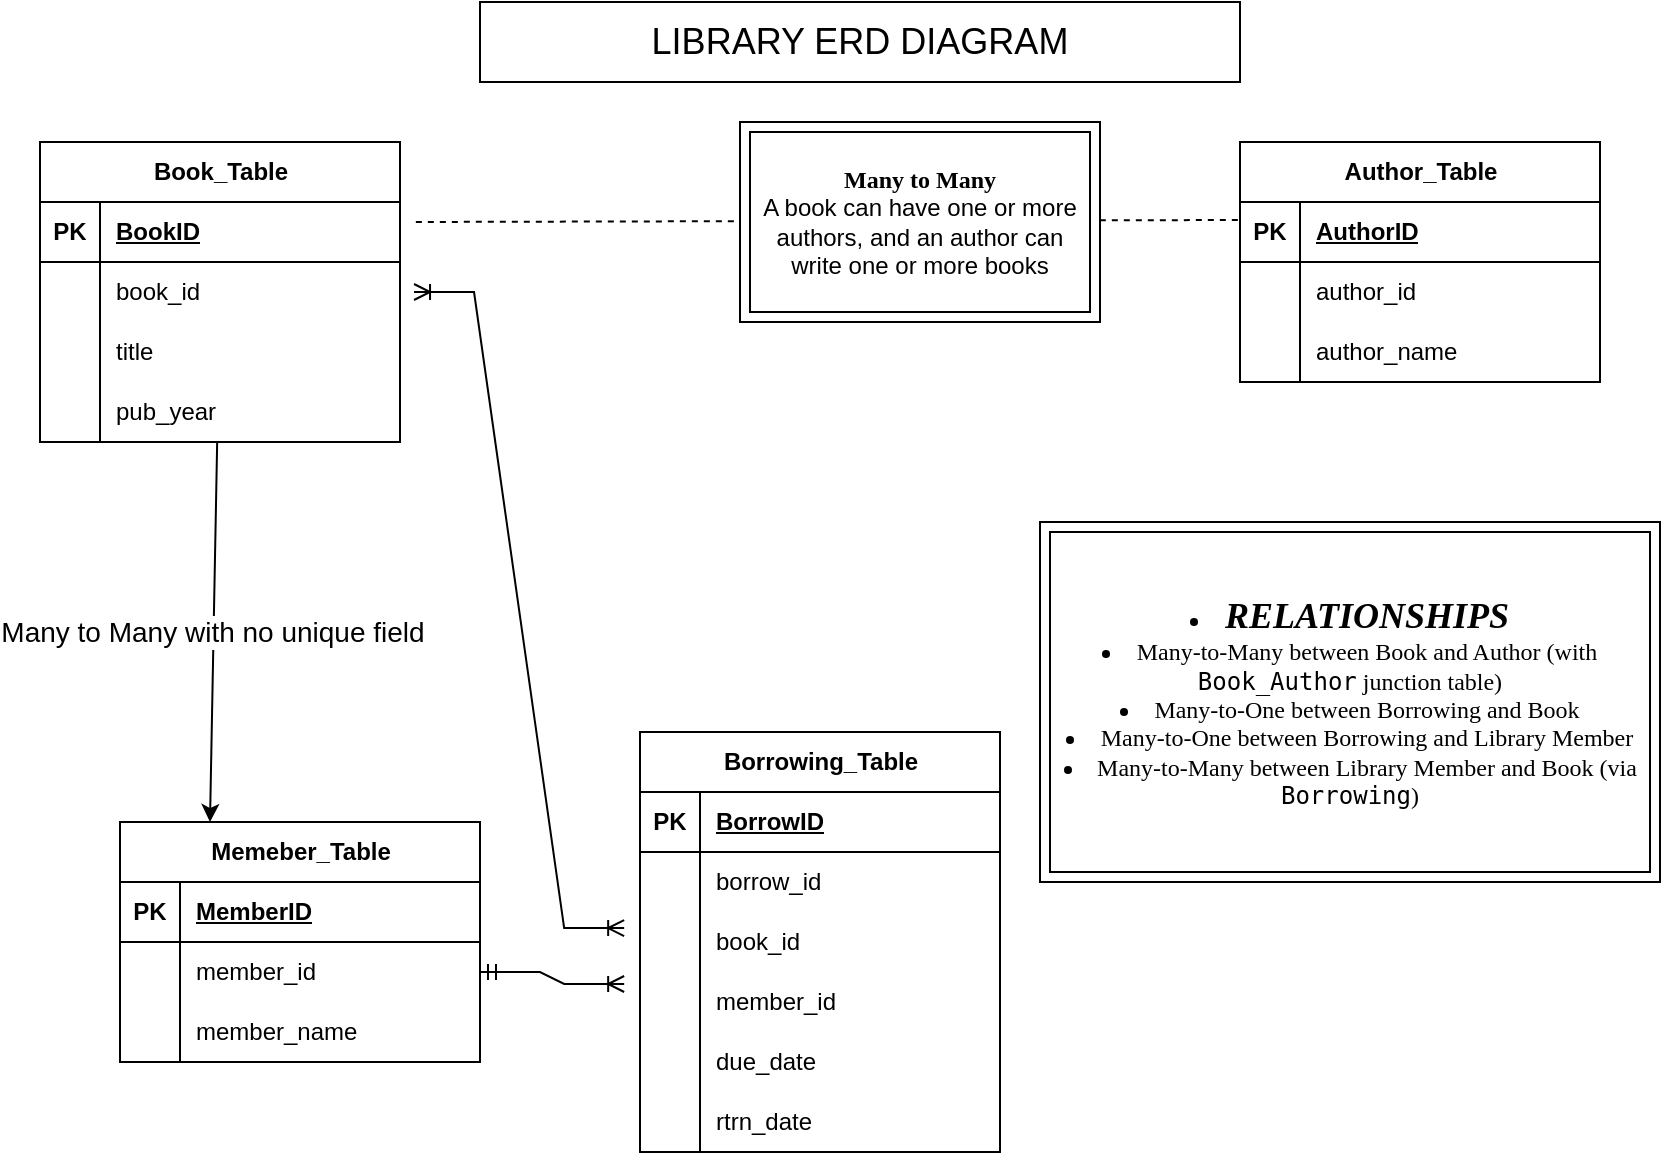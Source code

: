 <mxfile version="24.6.3" type="device">
  <diagram id="R2lEEEUBdFMjLlhIrx00" name="Page-1">
    <mxGraphModel dx="1674" dy="746" grid="1" gridSize="10" guides="1" tooltips="1" connect="1" arrows="1" fold="1" page="1" pageScale="1" pageWidth="850" pageHeight="1100" math="0" shadow="0" extFonts="Permanent Marker^https://fonts.googleapis.com/css?family=Permanent+Marker">
      <root>
        <mxCell id="0" />
        <mxCell id="1" parent="0" />
        <mxCell id="0IO51iMjSCGOp1AH50_7-1" value="Memeber_Table" style="shape=table;startSize=30;container=1;collapsible=1;childLayout=tableLayout;fixedRows=1;rowLines=0;fontStyle=1;align=center;resizeLast=1;html=1;" vertex="1" parent="1">
          <mxGeometry x="70" y="430" width="180" height="120" as="geometry" />
        </mxCell>
        <mxCell id="0IO51iMjSCGOp1AH50_7-2" value="" style="shape=tableRow;horizontal=0;startSize=0;swimlaneHead=0;swimlaneBody=0;fillColor=none;collapsible=0;dropTarget=0;points=[[0,0.5],[1,0.5]];portConstraint=eastwest;top=0;left=0;right=0;bottom=1;" vertex="1" parent="0IO51iMjSCGOp1AH50_7-1">
          <mxGeometry y="30" width="180" height="30" as="geometry" />
        </mxCell>
        <mxCell id="0IO51iMjSCGOp1AH50_7-3" value="PK" style="shape=partialRectangle;connectable=0;fillColor=none;top=0;left=0;bottom=0;right=0;fontStyle=1;overflow=hidden;whiteSpace=wrap;html=1;" vertex="1" parent="0IO51iMjSCGOp1AH50_7-2">
          <mxGeometry width="30" height="30" as="geometry">
            <mxRectangle width="30" height="30" as="alternateBounds" />
          </mxGeometry>
        </mxCell>
        <mxCell id="0IO51iMjSCGOp1AH50_7-4" value="MemberID" style="shape=partialRectangle;connectable=0;fillColor=none;top=0;left=0;bottom=0;right=0;align=left;spacingLeft=6;fontStyle=5;overflow=hidden;whiteSpace=wrap;html=1;" vertex="1" parent="0IO51iMjSCGOp1AH50_7-2">
          <mxGeometry x="30" width="150" height="30" as="geometry">
            <mxRectangle width="150" height="30" as="alternateBounds" />
          </mxGeometry>
        </mxCell>
        <mxCell id="0IO51iMjSCGOp1AH50_7-5" value="" style="shape=tableRow;horizontal=0;startSize=0;swimlaneHead=0;swimlaneBody=0;fillColor=none;collapsible=0;dropTarget=0;points=[[0,0.5],[1,0.5]];portConstraint=eastwest;top=0;left=0;right=0;bottom=0;" vertex="1" parent="0IO51iMjSCGOp1AH50_7-1">
          <mxGeometry y="60" width="180" height="30" as="geometry" />
        </mxCell>
        <mxCell id="0IO51iMjSCGOp1AH50_7-6" value="" style="shape=partialRectangle;connectable=0;fillColor=none;top=0;left=0;bottom=0;right=0;editable=1;overflow=hidden;whiteSpace=wrap;html=1;" vertex="1" parent="0IO51iMjSCGOp1AH50_7-5">
          <mxGeometry width="30" height="30" as="geometry">
            <mxRectangle width="30" height="30" as="alternateBounds" />
          </mxGeometry>
        </mxCell>
        <mxCell id="0IO51iMjSCGOp1AH50_7-7" value="member_id" style="shape=partialRectangle;connectable=0;fillColor=none;top=0;left=0;bottom=0;right=0;align=left;spacingLeft=6;overflow=hidden;whiteSpace=wrap;html=1;" vertex="1" parent="0IO51iMjSCGOp1AH50_7-5">
          <mxGeometry x="30" width="150" height="30" as="geometry">
            <mxRectangle width="150" height="30" as="alternateBounds" />
          </mxGeometry>
        </mxCell>
        <mxCell id="0IO51iMjSCGOp1AH50_7-8" value="" style="shape=tableRow;horizontal=0;startSize=0;swimlaneHead=0;swimlaneBody=0;fillColor=none;collapsible=0;dropTarget=0;points=[[0,0.5],[1,0.5]];portConstraint=eastwest;top=0;left=0;right=0;bottom=0;" vertex="1" parent="0IO51iMjSCGOp1AH50_7-1">
          <mxGeometry y="90" width="180" height="30" as="geometry" />
        </mxCell>
        <mxCell id="0IO51iMjSCGOp1AH50_7-9" value="" style="shape=partialRectangle;connectable=0;fillColor=none;top=0;left=0;bottom=0;right=0;editable=1;overflow=hidden;whiteSpace=wrap;html=1;" vertex="1" parent="0IO51iMjSCGOp1AH50_7-8">
          <mxGeometry width="30" height="30" as="geometry">
            <mxRectangle width="30" height="30" as="alternateBounds" />
          </mxGeometry>
        </mxCell>
        <mxCell id="0IO51iMjSCGOp1AH50_7-10" value="member_name" style="shape=partialRectangle;connectable=0;fillColor=none;top=0;left=0;bottom=0;right=0;align=left;spacingLeft=6;overflow=hidden;whiteSpace=wrap;html=1;" vertex="1" parent="0IO51iMjSCGOp1AH50_7-8">
          <mxGeometry x="30" width="150" height="30" as="geometry">
            <mxRectangle width="150" height="30" as="alternateBounds" />
          </mxGeometry>
        </mxCell>
        <mxCell id="0IO51iMjSCGOp1AH50_7-14" value="Author_Table" style="shape=table;startSize=30;container=1;collapsible=1;childLayout=tableLayout;fixedRows=1;rowLines=0;fontStyle=1;align=center;resizeLast=1;html=1;" vertex="1" parent="1">
          <mxGeometry x="630" y="90" width="180" height="120" as="geometry" />
        </mxCell>
        <mxCell id="0IO51iMjSCGOp1AH50_7-15" value="" style="shape=tableRow;horizontal=0;startSize=0;swimlaneHead=0;swimlaneBody=0;fillColor=none;collapsible=0;dropTarget=0;points=[[0,0.5],[1,0.5]];portConstraint=eastwest;top=0;left=0;right=0;bottom=1;" vertex="1" parent="0IO51iMjSCGOp1AH50_7-14">
          <mxGeometry y="30" width="180" height="30" as="geometry" />
        </mxCell>
        <mxCell id="0IO51iMjSCGOp1AH50_7-16" value="PK" style="shape=partialRectangle;connectable=0;fillColor=none;top=0;left=0;bottom=0;right=0;fontStyle=1;overflow=hidden;whiteSpace=wrap;html=1;" vertex="1" parent="0IO51iMjSCGOp1AH50_7-15">
          <mxGeometry width="30" height="30" as="geometry">
            <mxRectangle width="30" height="30" as="alternateBounds" />
          </mxGeometry>
        </mxCell>
        <mxCell id="0IO51iMjSCGOp1AH50_7-17" value="AuthorID" style="shape=partialRectangle;connectable=0;fillColor=none;top=0;left=0;bottom=0;right=0;align=left;spacingLeft=6;fontStyle=5;overflow=hidden;whiteSpace=wrap;html=1;" vertex="1" parent="0IO51iMjSCGOp1AH50_7-15">
          <mxGeometry x="30" width="150" height="30" as="geometry">
            <mxRectangle width="150" height="30" as="alternateBounds" />
          </mxGeometry>
        </mxCell>
        <mxCell id="0IO51iMjSCGOp1AH50_7-18" value="" style="shape=tableRow;horizontal=0;startSize=0;swimlaneHead=0;swimlaneBody=0;fillColor=none;collapsible=0;dropTarget=0;points=[[0,0.5],[1,0.5]];portConstraint=eastwest;top=0;left=0;right=0;bottom=0;" vertex="1" parent="0IO51iMjSCGOp1AH50_7-14">
          <mxGeometry y="60" width="180" height="30" as="geometry" />
        </mxCell>
        <mxCell id="0IO51iMjSCGOp1AH50_7-19" value="" style="shape=partialRectangle;connectable=0;fillColor=none;top=0;left=0;bottom=0;right=0;editable=1;overflow=hidden;whiteSpace=wrap;html=1;" vertex="1" parent="0IO51iMjSCGOp1AH50_7-18">
          <mxGeometry width="30" height="30" as="geometry">
            <mxRectangle width="30" height="30" as="alternateBounds" />
          </mxGeometry>
        </mxCell>
        <mxCell id="0IO51iMjSCGOp1AH50_7-20" value="author_id" style="shape=partialRectangle;connectable=0;fillColor=none;top=0;left=0;bottom=0;right=0;align=left;spacingLeft=6;overflow=hidden;whiteSpace=wrap;html=1;" vertex="1" parent="0IO51iMjSCGOp1AH50_7-18">
          <mxGeometry x="30" width="150" height="30" as="geometry">
            <mxRectangle width="150" height="30" as="alternateBounds" />
          </mxGeometry>
        </mxCell>
        <mxCell id="0IO51iMjSCGOp1AH50_7-21" value="" style="shape=tableRow;horizontal=0;startSize=0;swimlaneHead=0;swimlaneBody=0;fillColor=none;collapsible=0;dropTarget=0;points=[[0,0.5],[1,0.5]];portConstraint=eastwest;top=0;left=0;right=0;bottom=0;" vertex="1" parent="0IO51iMjSCGOp1AH50_7-14">
          <mxGeometry y="90" width="180" height="30" as="geometry" />
        </mxCell>
        <mxCell id="0IO51iMjSCGOp1AH50_7-22" value="" style="shape=partialRectangle;connectable=0;fillColor=none;top=0;left=0;bottom=0;right=0;editable=1;overflow=hidden;whiteSpace=wrap;html=1;" vertex="1" parent="0IO51iMjSCGOp1AH50_7-21">
          <mxGeometry width="30" height="30" as="geometry">
            <mxRectangle width="30" height="30" as="alternateBounds" />
          </mxGeometry>
        </mxCell>
        <mxCell id="0IO51iMjSCGOp1AH50_7-23" value="author_name" style="shape=partialRectangle;connectable=0;fillColor=none;top=0;left=0;bottom=0;right=0;align=left;spacingLeft=6;overflow=hidden;whiteSpace=wrap;html=1;" vertex="1" parent="0IO51iMjSCGOp1AH50_7-21">
          <mxGeometry x="30" width="150" height="30" as="geometry">
            <mxRectangle width="150" height="30" as="alternateBounds" />
          </mxGeometry>
        </mxCell>
        <mxCell id="0IO51iMjSCGOp1AH50_7-27" value="Borrowing_Table" style="shape=table;startSize=30;container=1;collapsible=1;childLayout=tableLayout;fixedRows=1;rowLines=0;fontStyle=1;align=center;resizeLast=1;html=1;" vertex="1" parent="1">
          <mxGeometry x="330" y="385" width="180" height="210" as="geometry" />
        </mxCell>
        <mxCell id="0IO51iMjSCGOp1AH50_7-28" value="" style="shape=tableRow;horizontal=0;startSize=0;swimlaneHead=0;swimlaneBody=0;fillColor=none;collapsible=0;dropTarget=0;points=[[0,0.5],[1,0.5]];portConstraint=eastwest;top=0;left=0;right=0;bottom=1;" vertex="1" parent="0IO51iMjSCGOp1AH50_7-27">
          <mxGeometry y="30" width="180" height="30" as="geometry" />
        </mxCell>
        <mxCell id="0IO51iMjSCGOp1AH50_7-29" value="PK" style="shape=partialRectangle;connectable=0;fillColor=none;top=0;left=0;bottom=0;right=0;fontStyle=1;overflow=hidden;whiteSpace=wrap;html=1;" vertex="1" parent="0IO51iMjSCGOp1AH50_7-28">
          <mxGeometry width="30" height="30" as="geometry">
            <mxRectangle width="30" height="30" as="alternateBounds" />
          </mxGeometry>
        </mxCell>
        <mxCell id="0IO51iMjSCGOp1AH50_7-30" value="BorrowID" style="shape=partialRectangle;connectable=0;fillColor=none;top=0;left=0;bottom=0;right=0;align=left;spacingLeft=6;fontStyle=5;overflow=hidden;whiteSpace=wrap;html=1;" vertex="1" parent="0IO51iMjSCGOp1AH50_7-28">
          <mxGeometry x="30" width="150" height="30" as="geometry">
            <mxRectangle width="150" height="30" as="alternateBounds" />
          </mxGeometry>
        </mxCell>
        <mxCell id="0IO51iMjSCGOp1AH50_7-31" value="" style="shape=tableRow;horizontal=0;startSize=0;swimlaneHead=0;swimlaneBody=0;fillColor=none;collapsible=0;dropTarget=0;points=[[0,0.5],[1,0.5]];portConstraint=eastwest;top=0;left=0;right=0;bottom=0;" vertex="1" parent="0IO51iMjSCGOp1AH50_7-27">
          <mxGeometry y="60" width="180" height="30" as="geometry" />
        </mxCell>
        <mxCell id="0IO51iMjSCGOp1AH50_7-32" value="" style="shape=partialRectangle;connectable=0;fillColor=none;top=0;left=0;bottom=0;right=0;editable=1;overflow=hidden;whiteSpace=wrap;html=1;" vertex="1" parent="0IO51iMjSCGOp1AH50_7-31">
          <mxGeometry width="30" height="30" as="geometry">
            <mxRectangle width="30" height="30" as="alternateBounds" />
          </mxGeometry>
        </mxCell>
        <mxCell id="0IO51iMjSCGOp1AH50_7-33" value="borrow_id" style="shape=partialRectangle;connectable=0;fillColor=none;top=0;left=0;bottom=0;right=0;align=left;spacingLeft=6;overflow=hidden;whiteSpace=wrap;html=1;" vertex="1" parent="0IO51iMjSCGOp1AH50_7-31">
          <mxGeometry x="30" width="150" height="30" as="geometry">
            <mxRectangle width="150" height="30" as="alternateBounds" />
          </mxGeometry>
        </mxCell>
        <mxCell id="0IO51iMjSCGOp1AH50_7-34" value="" style="shape=tableRow;horizontal=0;startSize=0;swimlaneHead=0;swimlaneBody=0;fillColor=none;collapsible=0;dropTarget=0;points=[[0,0.5],[1,0.5]];portConstraint=eastwest;top=0;left=0;right=0;bottom=0;" vertex="1" parent="0IO51iMjSCGOp1AH50_7-27">
          <mxGeometry y="90" width="180" height="30" as="geometry" />
        </mxCell>
        <mxCell id="0IO51iMjSCGOp1AH50_7-35" value="" style="shape=partialRectangle;connectable=0;fillColor=none;top=0;left=0;bottom=0;right=0;editable=1;overflow=hidden;whiteSpace=wrap;html=1;" vertex="1" parent="0IO51iMjSCGOp1AH50_7-34">
          <mxGeometry width="30" height="30" as="geometry">
            <mxRectangle width="30" height="30" as="alternateBounds" />
          </mxGeometry>
        </mxCell>
        <mxCell id="0IO51iMjSCGOp1AH50_7-36" value="book_id" style="shape=partialRectangle;connectable=0;fillColor=none;top=0;left=0;bottom=0;right=0;align=left;spacingLeft=6;overflow=hidden;whiteSpace=wrap;html=1;" vertex="1" parent="0IO51iMjSCGOp1AH50_7-34">
          <mxGeometry x="30" width="150" height="30" as="geometry">
            <mxRectangle width="150" height="30" as="alternateBounds" />
          </mxGeometry>
        </mxCell>
        <mxCell id="0IO51iMjSCGOp1AH50_7-37" value="" style="shape=tableRow;horizontal=0;startSize=0;swimlaneHead=0;swimlaneBody=0;fillColor=none;collapsible=0;dropTarget=0;points=[[0,0.5],[1,0.5]];portConstraint=eastwest;top=0;left=0;right=0;bottom=0;" vertex="1" parent="0IO51iMjSCGOp1AH50_7-27">
          <mxGeometry y="120" width="180" height="30" as="geometry" />
        </mxCell>
        <mxCell id="0IO51iMjSCGOp1AH50_7-38" value="" style="shape=partialRectangle;connectable=0;fillColor=none;top=0;left=0;bottom=0;right=0;editable=1;overflow=hidden;whiteSpace=wrap;html=1;" vertex="1" parent="0IO51iMjSCGOp1AH50_7-37">
          <mxGeometry width="30" height="30" as="geometry">
            <mxRectangle width="30" height="30" as="alternateBounds" />
          </mxGeometry>
        </mxCell>
        <mxCell id="0IO51iMjSCGOp1AH50_7-39" value="member_id" style="shape=partialRectangle;connectable=0;fillColor=none;top=0;left=0;bottom=0;right=0;align=left;spacingLeft=6;overflow=hidden;whiteSpace=wrap;html=1;" vertex="1" parent="0IO51iMjSCGOp1AH50_7-37">
          <mxGeometry x="30" width="150" height="30" as="geometry">
            <mxRectangle width="150" height="30" as="alternateBounds" />
          </mxGeometry>
        </mxCell>
        <mxCell id="0IO51iMjSCGOp1AH50_7-53" value="" style="shape=tableRow;horizontal=0;startSize=0;swimlaneHead=0;swimlaneBody=0;fillColor=none;collapsible=0;dropTarget=0;points=[[0,0.5],[1,0.5]];portConstraint=eastwest;top=0;left=0;right=0;bottom=0;" vertex="1" parent="0IO51iMjSCGOp1AH50_7-27">
          <mxGeometry y="150" width="180" height="30" as="geometry" />
        </mxCell>
        <mxCell id="0IO51iMjSCGOp1AH50_7-54" value="" style="shape=partialRectangle;connectable=0;fillColor=none;top=0;left=0;bottom=0;right=0;editable=1;overflow=hidden;whiteSpace=wrap;html=1;" vertex="1" parent="0IO51iMjSCGOp1AH50_7-53">
          <mxGeometry width="30" height="30" as="geometry">
            <mxRectangle width="30" height="30" as="alternateBounds" />
          </mxGeometry>
        </mxCell>
        <mxCell id="0IO51iMjSCGOp1AH50_7-55" value="due_date" style="shape=partialRectangle;connectable=0;fillColor=none;top=0;left=0;bottom=0;right=0;align=left;spacingLeft=6;overflow=hidden;whiteSpace=wrap;html=1;" vertex="1" parent="0IO51iMjSCGOp1AH50_7-53">
          <mxGeometry x="30" width="150" height="30" as="geometry">
            <mxRectangle width="150" height="30" as="alternateBounds" />
          </mxGeometry>
        </mxCell>
        <mxCell id="0IO51iMjSCGOp1AH50_7-56" value="" style="shape=tableRow;horizontal=0;startSize=0;swimlaneHead=0;swimlaneBody=0;fillColor=none;collapsible=0;dropTarget=0;points=[[0,0.5],[1,0.5]];portConstraint=eastwest;top=0;left=0;right=0;bottom=0;" vertex="1" parent="0IO51iMjSCGOp1AH50_7-27">
          <mxGeometry y="180" width="180" height="30" as="geometry" />
        </mxCell>
        <mxCell id="0IO51iMjSCGOp1AH50_7-57" value="" style="shape=partialRectangle;connectable=0;fillColor=none;top=0;left=0;bottom=0;right=0;editable=1;overflow=hidden;whiteSpace=wrap;html=1;" vertex="1" parent="0IO51iMjSCGOp1AH50_7-56">
          <mxGeometry width="30" height="30" as="geometry">
            <mxRectangle width="30" height="30" as="alternateBounds" />
          </mxGeometry>
        </mxCell>
        <mxCell id="0IO51iMjSCGOp1AH50_7-58" value="rtrn_date" style="shape=partialRectangle;connectable=0;fillColor=none;top=0;left=0;bottom=0;right=0;align=left;spacingLeft=6;overflow=hidden;whiteSpace=wrap;html=1;" vertex="1" parent="0IO51iMjSCGOp1AH50_7-56">
          <mxGeometry x="30" width="150" height="30" as="geometry">
            <mxRectangle width="150" height="30" as="alternateBounds" />
          </mxGeometry>
        </mxCell>
        <mxCell id="0IO51iMjSCGOp1AH50_7-40" value="Book_Table" style="shape=table;startSize=30;container=1;collapsible=1;childLayout=tableLayout;fixedRows=1;rowLines=0;fontStyle=1;align=center;resizeLast=1;html=1;" vertex="1" parent="1">
          <mxGeometry x="30" y="90" width="180" height="150" as="geometry" />
        </mxCell>
        <mxCell id="0IO51iMjSCGOp1AH50_7-41" value="" style="shape=tableRow;horizontal=0;startSize=0;swimlaneHead=0;swimlaneBody=0;fillColor=none;collapsible=0;dropTarget=0;points=[[0,0.5],[1,0.5]];portConstraint=eastwest;top=0;left=0;right=0;bottom=1;" vertex="1" parent="0IO51iMjSCGOp1AH50_7-40">
          <mxGeometry y="30" width="180" height="30" as="geometry" />
        </mxCell>
        <mxCell id="0IO51iMjSCGOp1AH50_7-42" value="PK" style="shape=partialRectangle;connectable=0;fillColor=none;top=0;left=0;bottom=0;right=0;fontStyle=1;overflow=hidden;whiteSpace=wrap;html=1;" vertex="1" parent="0IO51iMjSCGOp1AH50_7-41">
          <mxGeometry width="30" height="30" as="geometry">
            <mxRectangle width="30" height="30" as="alternateBounds" />
          </mxGeometry>
        </mxCell>
        <mxCell id="0IO51iMjSCGOp1AH50_7-43" value="BookID" style="shape=partialRectangle;connectable=0;fillColor=none;top=0;left=0;bottom=0;right=0;align=left;spacingLeft=6;fontStyle=5;overflow=hidden;whiteSpace=wrap;html=1;" vertex="1" parent="0IO51iMjSCGOp1AH50_7-41">
          <mxGeometry x="30" width="150" height="30" as="geometry">
            <mxRectangle width="150" height="30" as="alternateBounds" />
          </mxGeometry>
        </mxCell>
        <mxCell id="0IO51iMjSCGOp1AH50_7-44" value="" style="shape=tableRow;horizontal=0;startSize=0;swimlaneHead=0;swimlaneBody=0;fillColor=none;collapsible=0;dropTarget=0;points=[[0,0.5],[1,0.5]];portConstraint=eastwest;top=0;left=0;right=0;bottom=0;" vertex="1" parent="0IO51iMjSCGOp1AH50_7-40">
          <mxGeometry y="60" width="180" height="30" as="geometry" />
        </mxCell>
        <mxCell id="0IO51iMjSCGOp1AH50_7-45" value="" style="shape=partialRectangle;connectable=0;fillColor=none;top=0;left=0;bottom=0;right=0;editable=1;overflow=hidden;whiteSpace=wrap;html=1;" vertex="1" parent="0IO51iMjSCGOp1AH50_7-44">
          <mxGeometry width="30" height="30" as="geometry">
            <mxRectangle width="30" height="30" as="alternateBounds" />
          </mxGeometry>
        </mxCell>
        <mxCell id="0IO51iMjSCGOp1AH50_7-46" value="book_id" style="shape=partialRectangle;connectable=0;fillColor=none;top=0;left=0;bottom=0;right=0;align=left;spacingLeft=6;overflow=hidden;whiteSpace=wrap;html=1;" vertex="1" parent="0IO51iMjSCGOp1AH50_7-44">
          <mxGeometry x="30" width="150" height="30" as="geometry">
            <mxRectangle width="150" height="30" as="alternateBounds" />
          </mxGeometry>
        </mxCell>
        <mxCell id="0IO51iMjSCGOp1AH50_7-47" value="" style="shape=tableRow;horizontal=0;startSize=0;swimlaneHead=0;swimlaneBody=0;fillColor=none;collapsible=0;dropTarget=0;points=[[0,0.5],[1,0.5]];portConstraint=eastwest;top=0;left=0;right=0;bottom=0;" vertex="1" parent="0IO51iMjSCGOp1AH50_7-40">
          <mxGeometry y="90" width="180" height="30" as="geometry" />
        </mxCell>
        <mxCell id="0IO51iMjSCGOp1AH50_7-48" value="" style="shape=partialRectangle;connectable=0;fillColor=none;top=0;left=0;bottom=0;right=0;editable=1;overflow=hidden;whiteSpace=wrap;html=1;" vertex="1" parent="0IO51iMjSCGOp1AH50_7-47">
          <mxGeometry width="30" height="30" as="geometry">
            <mxRectangle width="30" height="30" as="alternateBounds" />
          </mxGeometry>
        </mxCell>
        <mxCell id="0IO51iMjSCGOp1AH50_7-49" value="title" style="shape=partialRectangle;connectable=0;fillColor=none;top=0;left=0;bottom=0;right=0;align=left;spacingLeft=6;overflow=hidden;whiteSpace=wrap;html=1;" vertex="1" parent="0IO51iMjSCGOp1AH50_7-47">
          <mxGeometry x="30" width="150" height="30" as="geometry">
            <mxRectangle width="150" height="30" as="alternateBounds" />
          </mxGeometry>
        </mxCell>
        <mxCell id="0IO51iMjSCGOp1AH50_7-50" value="" style="shape=tableRow;horizontal=0;startSize=0;swimlaneHead=0;swimlaneBody=0;fillColor=none;collapsible=0;dropTarget=0;points=[[0,0.5],[1,0.5]];portConstraint=eastwest;top=0;left=0;right=0;bottom=0;" vertex="1" parent="0IO51iMjSCGOp1AH50_7-40">
          <mxGeometry y="120" width="180" height="30" as="geometry" />
        </mxCell>
        <mxCell id="0IO51iMjSCGOp1AH50_7-51" value="" style="shape=partialRectangle;connectable=0;fillColor=none;top=0;left=0;bottom=0;right=0;editable=1;overflow=hidden;whiteSpace=wrap;html=1;" vertex="1" parent="0IO51iMjSCGOp1AH50_7-50">
          <mxGeometry width="30" height="30" as="geometry">
            <mxRectangle width="30" height="30" as="alternateBounds" />
          </mxGeometry>
        </mxCell>
        <mxCell id="0IO51iMjSCGOp1AH50_7-52" value="pub_year" style="shape=partialRectangle;connectable=0;fillColor=none;top=0;left=0;bottom=0;right=0;align=left;spacingLeft=6;overflow=hidden;whiteSpace=wrap;html=1;" vertex="1" parent="0IO51iMjSCGOp1AH50_7-50">
          <mxGeometry x="30" width="150" height="30" as="geometry">
            <mxRectangle width="150" height="30" as="alternateBounds" />
          </mxGeometry>
        </mxCell>
        <mxCell id="0IO51iMjSCGOp1AH50_7-65" value="" style="endArrow=none;dashed=1;html=1;rounded=0;exitX=1.044;exitY=0.333;exitDx=0;exitDy=0;exitPerimeter=0;entryX=-0.006;entryY=0.3;entryDx=0;entryDy=0;entryPerimeter=0;" edge="1" parent="1" source="0IO51iMjSCGOp1AH50_7-41" target="0IO51iMjSCGOp1AH50_7-15">
          <mxGeometry width="50" height="50" relative="1" as="geometry">
            <mxPoint x="430" y="190" as="sourcePoint" />
            <mxPoint x="480" y="140" as="targetPoint" />
            <Array as="points" />
          </mxGeometry>
        </mxCell>
        <mxCell id="0IO51iMjSCGOp1AH50_7-66" value="" style="edgeStyle=entityRelationEdgeStyle;fontSize=12;html=1;endArrow=ERoneToMany;startArrow=ERoneToMany;rounded=0;entryX=-0.044;entryY=0.267;entryDx=0;entryDy=0;entryPerimeter=0;exitX=1.039;exitY=0.5;exitDx=0;exitDy=0;exitPerimeter=0;" edge="1" parent="1" source="0IO51iMjSCGOp1AH50_7-44" target="0IO51iMjSCGOp1AH50_7-34">
          <mxGeometry width="100" height="100" relative="1" as="geometry">
            <mxPoint x="460" y="640" as="sourcePoint" />
            <mxPoint x="560" y="540" as="targetPoint" />
          </mxGeometry>
        </mxCell>
        <mxCell id="0IO51iMjSCGOp1AH50_7-67" value="" style="edgeStyle=entityRelationEdgeStyle;fontSize=12;html=1;endArrow=ERoneToMany;startArrow=ERmandOne;rounded=0;entryX=-0.044;entryY=0.2;entryDx=0;entryDy=0;entryPerimeter=0;exitX=1;exitY=0.5;exitDx=0;exitDy=0;" edge="1" parent="1" source="0IO51iMjSCGOp1AH50_7-5" target="0IO51iMjSCGOp1AH50_7-37">
          <mxGeometry width="100" height="100" relative="1" as="geometry">
            <mxPoint x="400" y="600" as="sourcePoint" />
            <mxPoint x="500" y="500" as="targetPoint" />
          </mxGeometry>
        </mxCell>
        <mxCell id="0IO51iMjSCGOp1AH50_7-68" value="" style="endArrow=classic;html=1;rounded=0;entryX=0.25;entryY=0;entryDx=0;entryDy=0;" edge="1" parent="1" source="0IO51iMjSCGOp1AH50_7-40" target="0IO51iMjSCGOp1AH50_7-1">
          <mxGeometry relative="1" as="geometry">
            <mxPoint x="210" y="380" as="sourcePoint" />
            <mxPoint x="310" y="380" as="targetPoint" />
          </mxGeometry>
        </mxCell>
        <mxCell id="0IO51iMjSCGOp1AH50_7-69" value="&lt;font style=&quot;font-size: 14px;&quot;&gt;Many to Many with no unique field&lt;/font&gt;" style="edgeLabel;resizable=0;html=1;;align=center;verticalAlign=middle;" connectable="0" vertex="1" parent="0IO51iMjSCGOp1AH50_7-68">
          <mxGeometry relative="1" as="geometry">
            <mxPoint x="-1" as="offset" />
          </mxGeometry>
        </mxCell>
        <mxCell id="0IO51iMjSCGOp1AH50_7-72" value="&lt;font style=&quot;font-size: 18px;&quot;&gt;LIBRARY ERD DIAGRAM&lt;/font&gt;" style="whiteSpace=wrap;html=1;align=center;" vertex="1" parent="1">
          <mxGeometry x="250" y="20" width="380" height="40" as="geometry" />
        </mxCell>
        <mxCell id="0IO51iMjSCGOp1AH50_7-74" value="&lt;b&gt;&lt;font face=&quot;Verdana&quot;&gt;Many to Many&lt;/font&gt;&lt;/b&gt;&lt;br&gt;A book can have one or more authors, and an author can write one or more books" style="shape=ext;margin=3;double=1;whiteSpace=wrap;html=1;align=center;" vertex="1" parent="1">
          <mxGeometry x="380" y="80" width="180" height="100" as="geometry" />
        </mxCell>
        <mxCell id="0IO51iMjSCGOp1AH50_7-76" value="&lt;li&gt;&lt;font face=&quot;Times New Roman&quot; style=&quot;font-size: 18px;&quot;&gt;&lt;b&gt;&lt;i&gt;RELATIONSHIPS&lt;/i&gt;&lt;/b&gt;&lt;/font&gt;&lt;/li&gt;&lt;li&gt;&lt;font face=&quot;R0f2FYoGnymMoBYIkFMf&quot;&gt;&lt;span style=&quot;background-color: initial;&quot;&gt;Many-to-Many between Book and Author (with &lt;/span&gt;&lt;code style=&quot;background-color: initial;&quot;&gt;Book_Author&lt;/code&gt;&lt;span style=&quot;background-color: initial;&quot;&gt; junction table)&lt;/span&gt;&lt;br&gt;&lt;/font&gt;&lt;/li&gt;&lt;li&gt;&lt;font face=&quot;R0f2FYoGnymMoBYIkFMf&quot;&gt;Many-to-One between Borrowing and Book&lt;/font&gt;&lt;/li&gt;&lt;li&gt;&lt;font face=&quot;R0f2FYoGnymMoBYIkFMf&quot;&gt;Many-to-One between Borrowing and Library Member&lt;/font&gt;&lt;/li&gt;&lt;li&gt;&lt;font face=&quot;R0f2FYoGnymMoBYIkFMf&quot;&gt;Many-to-Many between Library Member and Book (via &lt;code&gt;Borrowing&lt;/code&gt;)&lt;/font&gt;&lt;/li&gt;" style="shape=ext;margin=3;double=1;whiteSpace=wrap;html=1;align=center;" vertex="1" parent="1">
          <mxGeometry x="530" y="280" width="310" height="180" as="geometry" />
        </mxCell>
      </root>
    </mxGraphModel>
  </diagram>
</mxfile>
